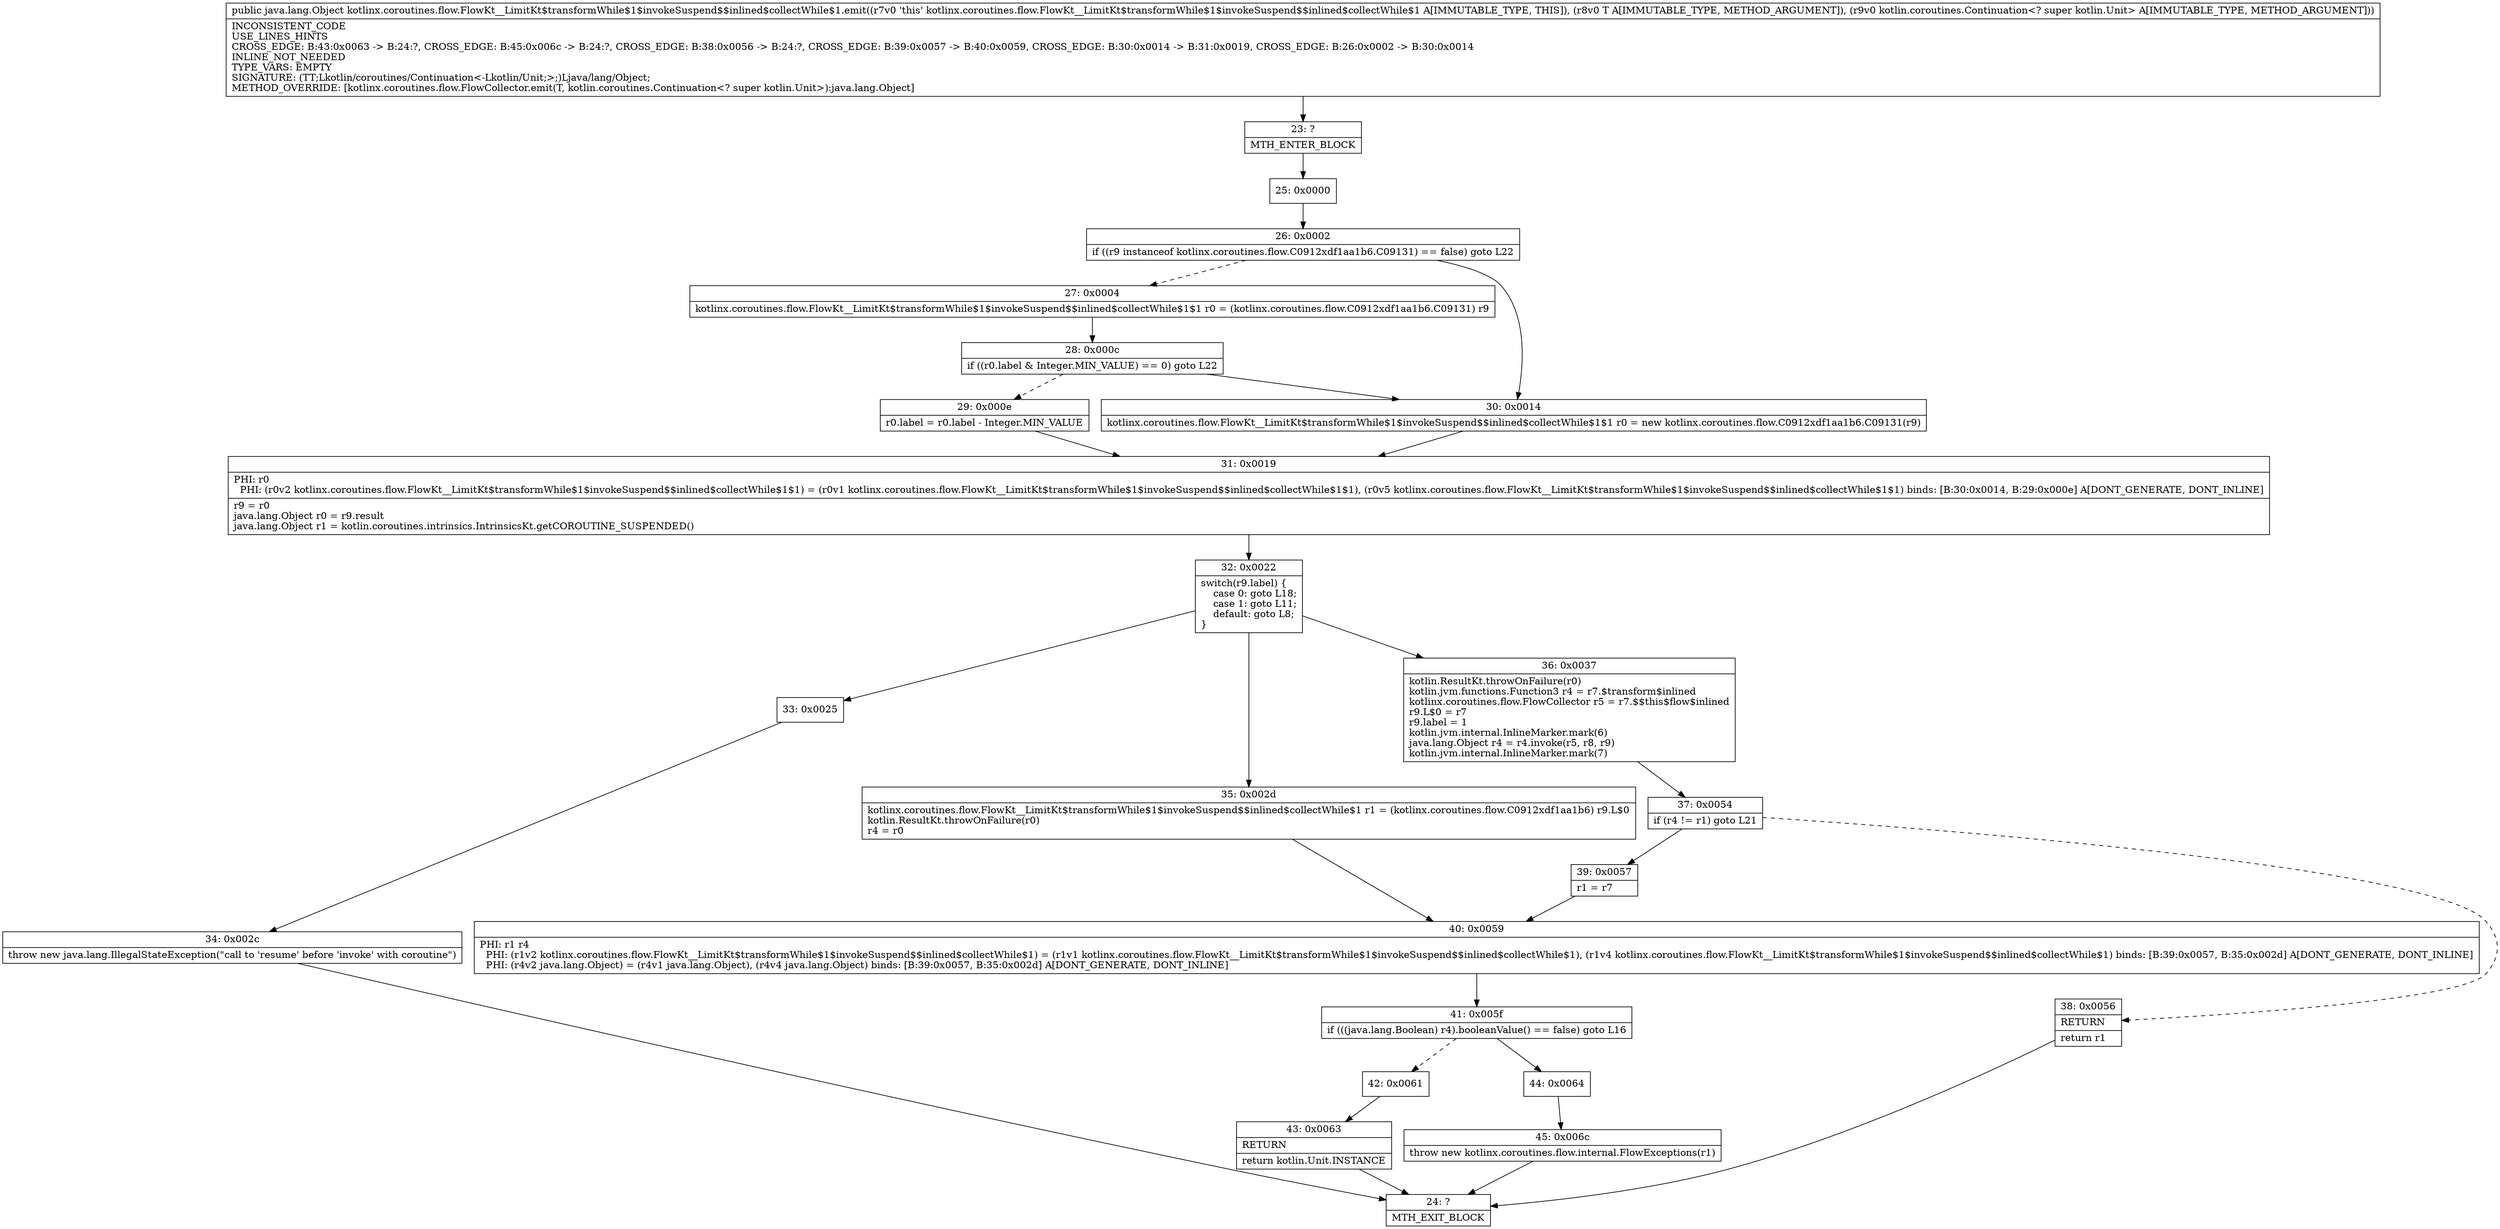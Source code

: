 digraph "CFG forkotlinx.coroutines.flow.FlowKt__LimitKt$transformWhile$1$invokeSuspend$$inlined$collectWhile$1.emit(Ljava\/lang\/Object;Lkotlin\/coroutines\/Continuation;)Ljava\/lang\/Object;" {
Node_23 [shape=record,label="{23\:\ ?|MTH_ENTER_BLOCK\l}"];
Node_25 [shape=record,label="{25\:\ 0x0000}"];
Node_26 [shape=record,label="{26\:\ 0x0002|if ((r9 instanceof kotlinx.coroutines.flow.C0912xdf1aa1b6.C09131) == false) goto L22\l}"];
Node_27 [shape=record,label="{27\:\ 0x0004|kotlinx.coroutines.flow.FlowKt__LimitKt$transformWhile$1$invokeSuspend$$inlined$collectWhile$1$1 r0 = (kotlinx.coroutines.flow.C0912xdf1aa1b6.C09131) r9\l}"];
Node_28 [shape=record,label="{28\:\ 0x000c|if ((r0.label & Integer.MIN_VALUE) == 0) goto L22\l}"];
Node_29 [shape=record,label="{29\:\ 0x000e|r0.label = r0.label \- Integer.MIN_VALUE\l}"];
Node_31 [shape=record,label="{31\:\ 0x0019|PHI: r0 \l  PHI: (r0v2 kotlinx.coroutines.flow.FlowKt__LimitKt$transformWhile$1$invokeSuspend$$inlined$collectWhile$1$1) = (r0v1 kotlinx.coroutines.flow.FlowKt__LimitKt$transformWhile$1$invokeSuspend$$inlined$collectWhile$1$1), (r0v5 kotlinx.coroutines.flow.FlowKt__LimitKt$transformWhile$1$invokeSuspend$$inlined$collectWhile$1$1) binds: [B:30:0x0014, B:29:0x000e] A[DONT_GENERATE, DONT_INLINE]\l|r9 = r0\ljava.lang.Object r0 = r9.result\ljava.lang.Object r1 = kotlin.coroutines.intrinsics.IntrinsicsKt.getCOROUTINE_SUSPENDED()\l}"];
Node_32 [shape=record,label="{32\:\ 0x0022|switch(r9.label) \{\l    case 0: goto L18;\l    case 1: goto L11;\l    default: goto L8;\l\}\l}"];
Node_33 [shape=record,label="{33\:\ 0x0025}"];
Node_34 [shape=record,label="{34\:\ 0x002c|throw new java.lang.IllegalStateException(\"call to 'resume' before 'invoke' with coroutine\")\l}"];
Node_24 [shape=record,label="{24\:\ ?|MTH_EXIT_BLOCK\l}"];
Node_35 [shape=record,label="{35\:\ 0x002d|kotlinx.coroutines.flow.FlowKt__LimitKt$transformWhile$1$invokeSuspend$$inlined$collectWhile$1 r1 = (kotlinx.coroutines.flow.C0912xdf1aa1b6) r9.L$0\lkotlin.ResultKt.throwOnFailure(r0)\lr4 = r0\l}"];
Node_40 [shape=record,label="{40\:\ 0x0059|PHI: r1 r4 \l  PHI: (r1v2 kotlinx.coroutines.flow.FlowKt__LimitKt$transformWhile$1$invokeSuspend$$inlined$collectWhile$1) = (r1v1 kotlinx.coroutines.flow.FlowKt__LimitKt$transformWhile$1$invokeSuspend$$inlined$collectWhile$1), (r1v4 kotlinx.coroutines.flow.FlowKt__LimitKt$transformWhile$1$invokeSuspend$$inlined$collectWhile$1) binds: [B:39:0x0057, B:35:0x002d] A[DONT_GENERATE, DONT_INLINE]\l  PHI: (r4v2 java.lang.Object) = (r4v1 java.lang.Object), (r4v4 java.lang.Object) binds: [B:39:0x0057, B:35:0x002d] A[DONT_GENERATE, DONT_INLINE]\l}"];
Node_41 [shape=record,label="{41\:\ 0x005f|if (((java.lang.Boolean) r4).booleanValue() == false) goto L16\l}"];
Node_42 [shape=record,label="{42\:\ 0x0061}"];
Node_43 [shape=record,label="{43\:\ 0x0063|RETURN\l|return kotlin.Unit.INSTANCE\l}"];
Node_44 [shape=record,label="{44\:\ 0x0064}"];
Node_45 [shape=record,label="{45\:\ 0x006c|throw new kotlinx.coroutines.flow.internal.FlowExceptions(r1)\l}"];
Node_36 [shape=record,label="{36\:\ 0x0037|kotlin.ResultKt.throwOnFailure(r0)\lkotlin.jvm.functions.Function3 r4 = r7.$transform$inlined\lkotlinx.coroutines.flow.FlowCollector r5 = r7.$$this$flow$inlined\lr9.L$0 = r7\lr9.label = 1\lkotlin.jvm.internal.InlineMarker.mark(6)\ljava.lang.Object r4 = r4.invoke(r5, r8, r9)\lkotlin.jvm.internal.InlineMarker.mark(7)\l}"];
Node_37 [shape=record,label="{37\:\ 0x0054|if (r4 != r1) goto L21\l}"];
Node_38 [shape=record,label="{38\:\ 0x0056|RETURN\l|return r1\l}"];
Node_39 [shape=record,label="{39\:\ 0x0057|r1 = r7\l}"];
Node_30 [shape=record,label="{30\:\ 0x0014|kotlinx.coroutines.flow.FlowKt__LimitKt$transformWhile$1$invokeSuspend$$inlined$collectWhile$1$1 r0 = new kotlinx.coroutines.flow.C0912xdf1aa1b6.C09131(r9)\l}"];
MethodNode[shape=record,label="{public java.lang.Object kotlinx.coroutines.flow.FlowKt__LimitKt$transformWhile$1$invokeSuspend$$inlined$collectWhile$1.emit((r7v0 'this' kotlinx.coroutines.flow.FlowKt__LimitKt$transformWhile$1$invokeSuspend$$inlined$collectWhile$1 A[IMMUTABLE_TYPE, THIS]), (r8v0 T A[IMMUTABLE_TYPE, METHOD_ARGUMENT]), (r9v0 kotlin.coroutines.Continuation\<? super kotlin.Unit\> A[IMMUTABLE_TYPE, METHOD_ARGUMENT]))  | INCONSISTENT_CODE\lUSE_LINES_HINTS\lCROSS_EDGE: B:43:0x0063 \-\> B:24:?, CROSS_EDGE: B:45:0x006c \-\> B:24:?, CROSS_EDGE: B:38:0x0056 \-\> B:24:?, CROSS_EDGE: B:39:0x0057 \-\> B:40:0x0059, CROSS_EDGE: B:30:0x0014 \-\> B:31:0x0019, CROSS_EDGE: B:26:0x0002 \-\> B:30:0x0014\lINLINE_NOT_NEEDED\lTYPE_VARS: EMPTY\lSIGNATURE: (TT;Lkotlin\/coroutines\/Continuation\<\-Lkotlin\/Unit;\>;)Ljava\/lang\/Object;\lMETHOD_OVERRIDE: [kotlinx.coroutines.flow.FlowCollector.emit(T, kotlin.coroutines.Continuation\<? super kotlin.Unit\>):java.lang.Object]\l}"];
MethodNode -> Node_23;Node_23 -> Node_25;
Node_25 -> Node_26;
Node_26 -> Node_27[style=dashed];
Node_26 -> Node_30;
Node_27 -> Node_28;
Node_28 -> Node_29[style=dashed];
Node_28 -> Node_30;
Node_29 -> Node_31;
Node_31 -> Node_32;
Node_32 -> Node_33;
Node_32 -> Node_35;
Node_32 -> Node_36;
Node_33 -> Node_34;
Node_34 -> Node_24;
Node_35 -> Node_40;
Node_40 -> Node_41;
Node_41 -> Node_42[style=dashed];
Node_41 -> Node_44;
Node_42 -> Node_43;
Node_43 -> Node_24;
Node_44 -> Node_45;
Node_45 -> Node_24;
Node_36 -> Node_37;
Node_37 -> Node_38[style=dashed];
Node_37 -> Node_39;
Node_38 -> Node_24;
Node_39 -> Node_40;
Node_30 -> Node_31;
}


